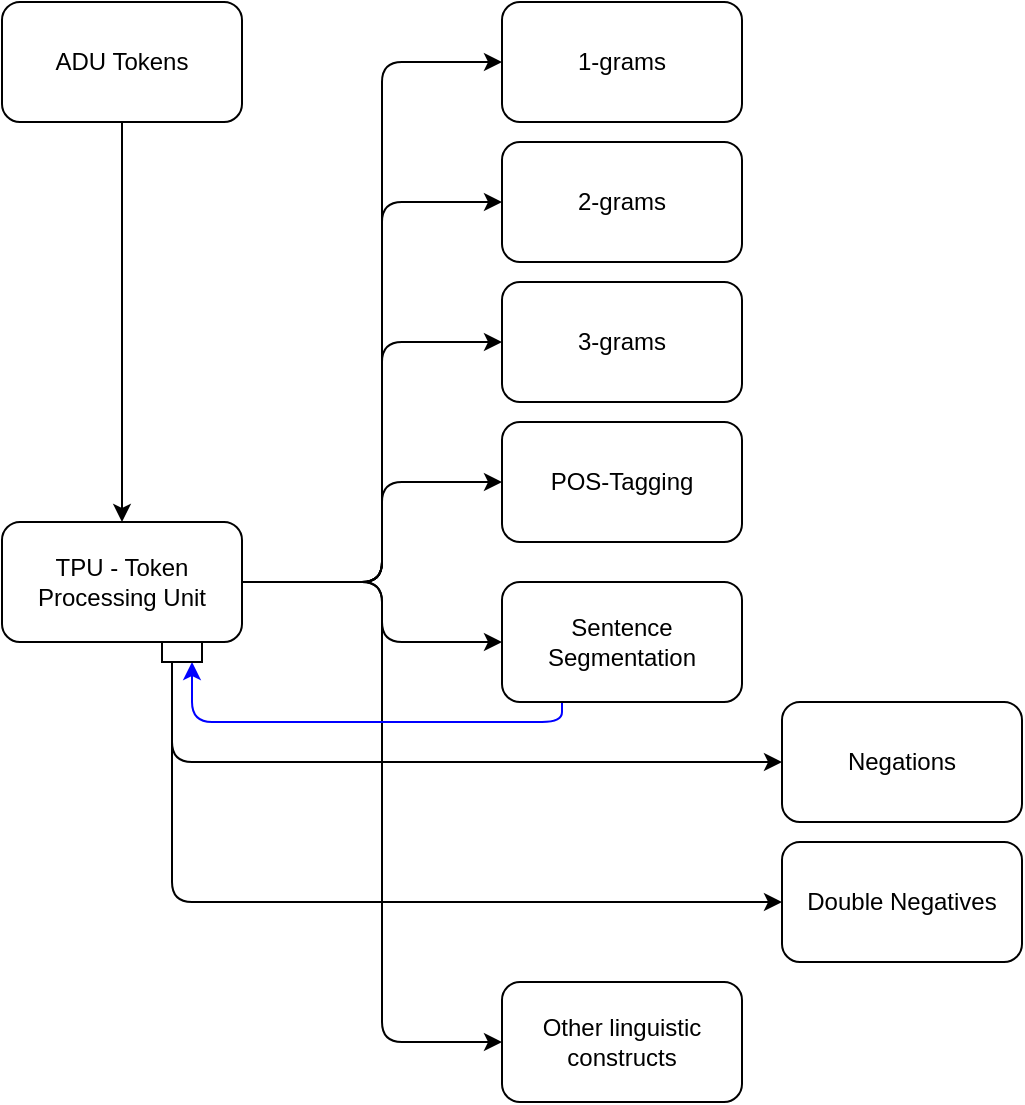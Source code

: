 <mxfile>
    <diagram id="uqJZNmp8a4TuKzTAJU4M" name="Pipeline">
        <mxGraphModel dx="564" dy="427" grid="1" gridSize="10" guides="1" tooltips="1" connect="1" arrows="1" fold="1" page="1" pageScale="1" pageWidth="800" pageHeight="600" math="0" shadow="0">
            <root>
                <mxCell id="0"/>
                <mxCell id="1" parent="0"/>
                <mxCell id="13" style="edgeStyle=none;html=1;exitX=0.5;exitY=1;exitDx=0;exitDy=0;entryX=0.5;entryY=0;entryDx=0;entryDy=0;" parent="1" source="5" target="6" edge="1">
                    <mxGeometry relative="1" as="geometry"/>
                </mxCell>
                <mxCell id="5" value="ADU Tokens" style="rounded=1;whiteSpace=wrap;html=1;" parent="1" vertex="1">
                    <mxGeometry x="10" y="10" width="120" height="60" as="geometry"/>
                </mxCell>
                <mxCell id="14" style="edgeStyle=none;html=1;exitX=1;exitY=0.5;exitDx=0;exitDy=0;entryX=0;entryY=0.5;entryDx=0;entryDy=0;" parent="1" source="6" target="7" edge="1">
                    <mxGeometry relative="1" as="geometry">
                        <Array as="points">
                            <mxPoint x="200" y="300"/>
                            <mxPoint x="200" y="40"/>
                        </Array>
                    </mxGeometry>
                </mxCell>
                <mxCell id="17" style="edgeStyle=none;html=1;entryX=0;entryY=0.5;entryDx=0;entryDy=0;" parent="1" target="8" edge="1">
                    <mxGeometry relative="1" as="geometry">
                        <mxPoint x="130" y="300" as="sourcePoint"/>
                        <Array as="points">
                            <mxPoint x="200" y="300"/>
                            <mxPoint x="200" y="110"/>
                        </Array>
                    </mxGeometry>
                </mxCell>
                <mxCell id="18" style="edgeStyle=none;html=1;exitX=1;exitY=0.5;exitDx=0;exitDy=0;entryX=0;entryY=0.5;entryDx=0;entryDy=0;" parent="1" source="6" target="9" edge="1">
                    <mxGeometry relative="1" as="geometry">
                        <Array as="points">
                            <mxPoint x="200" y="300"/>
                            <mxPoint x="200" y="180"/>
                        </Array>
                    </mxGeometry>
                </mxCell>
                <mxCell id="19" style="edgeStyle=none;html=1;exitX=1;exitY=0.5;exitDx=0;exitDy=0;entryX=0;entryY=0.5;entryDx=0;entryDy=0;" parent="1" source="6" target="10" edge="1">
                    <mxGeometry relative="1" as="geometry">
                        <Array as="points">
                            <mxPoint x="200" y="300"/>
                            <mxPoint x="200" y="250"/>
                        </Array>
                    </mxGeometry>
                </mxCell>
                <mxCell id="21" style="edgeStyle=none;html=1;exitX=1;exitY=0.5;exitDx=0;exitDy=0;entryX=0;entryY=0.5;entryDx=0;entryDy=0;" parent="1" source="6" target="12" edge="1">
                    <mxGeometry relative="1" as="geometry">
                        <Array as="points">
                            <mxPoint x="200" y="300"/>
                            <mxPoint x="200" y="530"/>
                        </Array>
                    </mxGeometry>
                </mxCell>
                <mxCell id="26" style="edgeStyle=none;html=1;exitX=1;exitY=0.5;exitDx=0;exitDy=0;entryX=0;entryY=0.5;entryDx=0;entryDy=0;" parent="1" source="6" target="25" edge="1">
                    <mxGeometry relative="1" as="geometry">
                        <Array as="points">
                            <mxPoint x="200" y="300"/>
                            <mxPoint x="200" y="330"/>
                        </Array>
                    </mxGeometry>
                </mxCell>
                <mxCell id="6" value="TPU - Token Processing Unit" style="rounded=1;whiteSpace=wrap;html=1;" parent="1" vertex="1">
                    <mxGeometry x="10" y="270" width="120" height="60" as="geometry"/>
                </mxCell>
                <mxCell id="7" value="1-grams" style="rounded=1;whiteSpace=wrap;html=1;" parent="1" vertex="1">
                    <mxGeometry x="260" y="10" width="120" height="60" as="geometry"/>
                </mxCell>
                <mxCell id="8" value="2-grams" style="rounded=1;whiteSpace=wrap;html=1;" parent="1" vertex="1">
                    <mxGeometry x="260" y="80" width="120" height="60" as="geometry"/>
                </mxCell>
                <mxCell id="9" value="3-grams" style="rounded=1;whiteSpace=wrap;html=1;" parent="1" vertex="1">
                    <mxGeometry x="260" y="150" width="120" height="60" as="geometry"/>
                </mxCell>
                <mxCell id="10" value="POS-Tagging" style="rounded=1;whiteSpace=wrap;html=1;" parent="1" vertex="1">
                    <mxGeometry x="260" y="220" width="120" height="60" as="geometry"/>
                </mxCell>
                <mxCell id="11" value="Double Negatives" style="rounded=1;whiteSpace=wrap;html=1;" parent="1" vertex="1">
                    <mxGeometry x="400" y="430" width="120" height="60" as="geometry"/>
                </mxCell>
                <mxCell id="12" value="Other linguistic constructs" style="rounded=1;whiteSpace=wrap;html=1;" parent="1" vertex="1">
                    <mxGeometry x="260" y="500" width="120" height="60" as="geometry"/>
                </mxCell>
                <mxCell id="22" value="Negations" style="whiteSpace=wrap;html=1;rounded=1;" parent="1" vertex="1">
                    <mxGeometry x="400" y="360" width="120" height="60" as="geometry"/>
                </mxCell>
                <mxCell id="36" style="edgeStyle=none;html=1;exitX=0.25;exitY=1;exitDx=0;exitDy=0;entryX=0.75;entryY=1;entryDx=0;entryDy=0;startArrow=none;startFill=0;strokeColor=#0000FF;" parent="1" source="25" target="34" edge="1">
                    <mxGeometry relative="1" as="geometry">
                        <Array as="points">
                            <mxPoint x="290" y="370"/>
                            <mxPoint x="105" y="370"/>
                        </Array>
                    </mxGeometry>
                </mxCell>
                <mxCell id="25" value="Sentence Segmentation" style="rounded=1;whiteSpace=wrap;html=1;" parent="1" vertex="1">
                    <mxGeometry x="260" y="300" width="120" height="60" as="geometry"/>
                </mxCell>
                <mxCell id="37" style="edgeStyle=none;html=1;exitX=0.25;exitY=1;exitDx=0;exitDy=0;entryX=0;entryY=0.5;entryDx=0;entryDy=0;startArrow=none;startFill=0;strokeColor=#000000;" parent="1" source="34" target="22" edge="1">
                    <mxGeometry relative="1" as="geometry">
                        <Array as="points">
                            <mxPoint x="95" y="390"/>
                        </Array>
                    </mxGeometry>
                </mxCell>
                <mxCell id="38" style="edgeStyle=none;html=1;exitX=0.25;exitY=1;exitDx=0;exitDy=0;entryX=0;entryY=0.5;entryDx=0;entryDy=0;startArrow=none;startFill=0;strokeColor=#000000;" parent="1" source="34" target="11" edge="1">
                    <mxGeometry relative="1" as="geometry">
                        <Array as="points">
                            <mxPoint x="95" y="460"/>
                        </Array>
                    </mxGeometry>
                </mxCell>
                <mxCell id="34" value="" style="rounded=0;whiteSpace=wrap;html=1;" parent="1" vertex="1">
                    <mxGeometry x="90" y="330" width="20" height="10" as="geometry"/>
                </mxCell>
            </root>
        </mxGraphModel>
    </diagram>
    <diagram id="T0-Kz0ja3RAqwjx28YXc" name="N-Gram structure">
        <mxGraphModel dx="940" dy="712" grid="1" gridSize="10" guides="1" tooltips="1" connect="1" arrows="1" fold="1" page="1" pageScale="1" pageWidth="800" pageHeight="600" background="#ffffff" math="0" shadow="0">
            <root>
                <mxCell id="WsW7DvJNOSNspjHW9rBw-0"/>
                <mxCell id="WsW7DvJNOSNspjHW9rBw-1" parent="WsW7DvJNOSNspjHW9rBw-0"/>
                <mxCell id="WsW7DvJNOSNspjHW9rBw-37" style="edgeStyle=none;html=1;exitX=0.5;exitY=1;exitDx=0;exitDy=0;entryX=0.5;entryY=0;entryDx=0;entryDy=0;endArrow=none;endFill=0;" parent="WsW7DvJNOSNspjHW9rBw-1" source="WsW7DvJNOSNspjHW9rBw-6" target="WsW7DvJNOSNspjHW9rBw-7" edge="1">
                    <mxGeometry relative="1" as="geometry"/>
                </mxCell>
                <mxCell id="WsW7DvJNOSNspjHW9rBw-38" style="edgeStyle=none;html=1;exitX=0.5;exitY=1;exitDx=0;exitDy=0;entryX=0.5;entryY=0;entryDx=0;entryDy=0;endArrow=none;endFill=0;" parent="WsW7DvJNOSNspjHW9rBw-1" source="WsW7DvJNOSNspjHW9rBw-6" target="WsW7DvJNOSNspjHW9rBw-9" edge="1">
                    <mxGeometry relative="1" as="geometry"/>
                </mxCell>
                <mxCell id="WsW7DvJNOSNspjHW9rBw-39" style="edgeStyle=none;html=1;exitX=0.5;exitY=1;exitDx=0;exitDy=0;entryX=0.5;entryY=0;entryDx=0;entryDy=0;endArrow=none;endFill=0;" parent="WsW7DvJNOSNspjHW9rBw-1" source="WsW7DvJNOSNspjHW9rBw-6" target="WsW7DvJNOSNspjHW9rBw-13" edge="1">
                    <mxGeometry relative="1" as="geometry"/>
                </mxCell>
                <mxCell id="WsW7DvJNOSNspjHW9rBw-6" value="token: &quot;&quot;&lt;br&gt;level: 0&lt;br&gt;freq: 0" style="ellipse;whiteSpace=wrap;html=1;aspect=fixed;" parent="WsW7DvJNOSNspjHW9rBw-1" vertex="1">
                    <mxGeometry x="480" y="20" width="80" height="80" as="geometry"/>
                </mxCell>
                <mxCell id="WsW7DvJNOSNspjHW9rBw-40" style="edgeStyle=none;html=1;exitX=0.5;exitY=1;exitDx=0;exitDy=0;entryX=0.5;entryY=0;entryDx=0;entryDy=0;endArrow=none;endFill=0;" parent="WsW7DvJNOSNspjHW9rBw-1" source="WsW7DvJNOSNspjHW9rBw-7" target="WsW7DvJNOSNspjHW9rBw-8" edge="1">
                    <mxGeometry relative="1" as="geometry"/>
                </mxCell>
                <mxCell id="WsW7DvJNOSNspjHW9rBw-41" style="edgeStyle=none;html=1;exitX=0.5;exitY=1;exitDx=0;exitDy=0;entryX=0.5;entryY=0;entryDx=0;entryDy=0;endArrow=none;endFill=0;" parent="WsW7DvJNOSNspjHW9rBw-1" source="WsW7DvJNOSNspjHW9rBw-7" target="WsW7DvJNOSNspjHW9rBw-36" edge="1">
                    <mxGeometry relative="1" as="geometry"/>
                </mxCell>
                <mxCell id="WsW7DvJNOSNspjHW9rBw-7" value="token: &quot;Simple&quot;&lt;br&gt;level: 1&lt;br&gt;freq: 2" style="ellipse;whiteSpace=wrap;html=1;aspect=fixed;" parent="WsW7DvJNOSNspjHW9rBw-1" vertex="1">
                    <mxGeometry x="360" y="140" width="80" height="80" as="geometry"/>
                </mxCell>
                <mxCell id="WsW7DvJNOSNspjHW9rBw-43" style="edgeStyle=none;html=1;exitX=0.5;exitY=1;exitDx=0;exitDy=0;endArrow=none;endFill=0;" parent="WsW7DvJNOSNspjHW9rBw-1" source="WsW7DvJNOSNspjHW9rBw-8" target="WsW7DvJNOSNspjHW9rBw-12" edge="1">
                    <mxGeometry relative="1" as="geometry"/>
                </mxCell>
                <mxCell id="WsW7DvJNOSNspjHW9rBw-8" value="token: &quot;Trie&quot;&lt;br&gt;level: 2&lt;br&gt;freq: 1" style="ellipse;whiteSpace=wrap;html=1;aspect=fixed;" parent="WsW7DvJNOSNspjHW9rBw-1" vertex="1">
                    <mxGeometry x="300" y="260" width="80" height="80" as="geometry"/>
                </mxCell>
                <mxCell id="WsW7DvJNOSNspjHW9rBw-42" style="edgeStyle=none;html=1;exitX=0.5;exitY=1;exitDx=0;exitDy=0;entryX=0.5;entryY=0;entryDx=0;entryDy=0;endArrow=none;endFill=0;" parent="WsW7DvJNOSNspjHW9rBw-1" source="WsW7DvJNOSNspjHW9rBw-9" target="WsW7DvJNOSNspjHW9rBw-10" edge="1">
                    <mxGeometry relative="1" as="geometry"/>
                </mxCell>
                <mxCell id="WsW7DvJNOSNspjHW9rBw-9" value="token: &quot;Trie&quot;&lt;br&gt;level: 1&lt;br&gt;freq: 1" style="ellipse;whiteSpace=wrap;html=1;aspect=fixed;" parent="WsW7DvJNOSNspjHW9rBw-1" vertex="1">
                    <mxGeometry x="480" y="140" width="80" height="80" as="geometry"/>
                </mxCell>
                <mxCell id="WsW7DvJNOSNspjHW9rBw-10" value="token: &quot;Example&quot;&lt;br&gt;level: 2&lt;br&gt;freq: 1" style="ellipse;whiteSpace=wrap;html=1;aspect=fixed;" parent="WsW7DvJNOSNspjHW9rBw-1" vertex="1">
                    <mxGeometry x="540" y="260" width="80" height="80" as="geometry"/>
                </mxCell>
                <mxCell id="WsW7DvJNOSNspjHW9rBw-12" value="token: &quot;Example&quot;&lt;br&gt;level: 3&lt;br&gt;freq: 1" style="ellipse;whiteSpace=wrap;html=1;aspect=fixed;" parent="WsW7DvJNOSNspjHW9rBw-1" vertex="1">
                    <mxGeometry x="300" y="380" width="80" height="80" as="geometry"/>
                </mxCell>
                <mxCell id="WsW7DvJNOSNspjHW9rBw-13" value="token: &quot;Example&quot;&lt;br&gt;level: 1&lt;br&gt;freq: 2" style="ellipse;whiteSpace=wrap;html=1;aspect=fixed;" parent="WsW7DvJNOSNspjHW9rBw-1" vertex="1">
                    <mxGeometry x="600" y="140" width="80" height="80" as="geometry"/>
                </mxCell>
                <mxCell id="WsW7DvJNOSNspjHW9rBw-36" value="token: &quot;Example&quot;&lt;br&gt;level: 2&lt;br&gt;freq: 1" style="ellipse;whiteSpace=wrap;html=1;aspect=fixed;" parent="WsW7DvJNOSNspjHW9rBw-1" vertex="1">
                    <mxGeometry x="420" y="260" width="80" height="80" as="geometry"/>
                </mxCell>
                <mxCell id="WsW7DvJNOSNspjHW9rBw-45" value="1-grams" style="swimlane;direction=south;startSize=55;fillColor=#dae8fc;strokeColor=#6c8ebf;" parent="WsW7DvJNOSNspjHW9rBw-1" vertex="1">
                    <mxGeometry x="280" y="130" width="465" height="100" as="geometry"/>
                </mxCell>
                <mxCell id="WsW7DvJNOSNspjHW9rBw-46" value="2-grams" style="swimlane;direction=south;startSize=55;fillColor=#d5e8d4;strokeColor=#82b366;" parent="WsW7DvJNOSNspjHW9rBw-1" vertex="1">
                    <mxGeometry x="280" y="250" width="465" height="100" as="geometry"/>
                </mxCell>
                <mxCell id="WsW7DvJNOSNspjHW9rBw-47" value="3-grams" style="swimlane;direction=south;startSize=55;fillColor=#ffe6cc;strokeColor=#d79b00;" parent="WsW7DvJNOSNspjHW9rBw-1" vertex="1">
                    <mxGeometry x="280" y="370" width="465" height="100" as="geometry"/>
                </mxCell>
                <mxCell id="WsW7DvJNOSNspjHW9rBw-57" style="edgeStyle=none;html=1;exitX=0.5;exitY=1;exitDx=0;exitDy=0;entryX=0.5;entryY=0;entryDx=0;entryDy=0;endArrow=classic;endFill=1;" parent="WsW7DvJNOSNspjHW9rBw-1" source="WsW7DvJNOSNspjHW9rBw-48" target="WsW7DvJNOSNspjHW9rBw-53" edge="1">
                    <mxGeometry relative="1" as="geometry"/>
                </mxCell>
                <mxCell id="WsW7DvJNOSNspjHW9rBw-58" value="root" style="edgeLabel;html=1;align=center;verticalAlign=middle;resizable=0;points=[];" parent="WsW7DvJNOSNspjHW9rBw-57" vertex="1" connectable="0">
                    <mxGeometry x="-0.168" relative="1" as="geometry">
                        <mxPoint y="-1" as="offset"/>
                    </mxGeometry>
                </mxCell>
                <mxCell id="WsW7DvJNOSNspjHW9rBw-48" value="Trie" style="swimlane;fontStyle=1;align=center;verticalAlign=top;childLayout=stackLayout;horizontal=1;startSize=26;horizontalStack=0;resizeParent=1;resizeParentMax=0;resizeLast=0;collapsible=1;marginBottom=0;" parent="WsW7DvJNOSNspjHW9rBw-1" vertex="1">
                    <mxGeometry x="10" y="10" width="140" height="86" as="geometry"/>
                </mxCell>
                <mxCell id="WsW7DvJNOSNspjHW9rBw-50" value="" style="line;strokeWidth=1;fillColor=none;align=left;verticalAlign=middle;spacingTop=-1;spacingLeft=3;spacingRight=3;rotatable=0;labelPosition=right;points=[];portConstraint=eastwest;" parent="WsW7DvJNOSNspjHW9rBw-48" vertex="1">
                    <mxGeometry y="26" width="140" height="8" as="geometry"/>
                </mxCell>
                <mxCell id="WsW7DvJNOSNspjHW9rBw-51" value="+ insert_tokens(string[])" style="text;strokeColor=none;fillColor=none;align=left;verticalAlign=top;spacingLeft=4;spacingRight=4;overflow=hidden;rotatable=0;points=[[0,0.5],[1,0.5]];portConstraint=eastwest;" parent="WsW7DvJNOSNspjHW9rBw-48" vertex="1">
                    <mxGeometry y="34" width="140" height="26" as="geometry"/>
                </mxCell>
                <mxCell id="WsW7DvJNOSNspjHW9rBw-52" value="+ search(string[])" style="text;strokeColor=none;fillColor=none;align=left;verticalAlign=top;spacingLeft=4;spacingRight=4;overflow=hidden;rotatable=0;points=[[0,0.5],[1,0.5]];portConstraint=eastwest;" parent="WsW7DvJNOSNspjHW9rBw-48" vertex="1">
                    <mxGeometry y="60" width="140" height="26" as="geometry"/>
                </mxCell>
                <mxCell id="WsW7DvJNOSNspjHW9rBw-53" value="TrieNode" style="swimlane;fontStyle=1;align=center;verticalAlign=top;childLayout=stackLayout;horizontal=1;startSize=26;horizontalStack=0;resizeParent=1;resizeParentMax=0;resizeLast=0;collapsible=1;marginBottom=0;" parent="WsW7DvJNOSNspjHW9rBw-1" vertex="1">
                    <mxGeometry x="10" y="136" width="140" height="164" as="geometry"/>
                </mxCell>
                <mxCell id="WsW7DvJNOSNspjHW9rBw-25" value="+ token: string" style="text;strokeColor=none;fillColor=none;align=left;verticalAlign=top;spacingLeft=4;spacingRight=4;overflow=hidden;rotatable=0;points=[[0,0.5],[1,0.5]];portConstraint=eastwest;" parent="WsW7DvJNOSNspjHW9rBw-53" vertex="1">
                    <mxGeometry y="26" width="140" height="26" as="geometry"/>
                </mxCell>
                <mxCell id="WsW7DvJNOSNspjHW9rBw-28" value="+ level: int" style="text;strokeColor=none;fillColor=none;align=left;verticalAlign=top;spacingLeft=4;spacingRight=4;overflow=hidden;rotatable=0;points=[[0,0.5],[1,0.5]];portConstraint=eastwest;" parent="WsW7DvJNOSNspjHW9rBw-53" vertex="1">
                    <mxGeometry y="52" width="140" height="26" as="geometry"/>
                </mxCell>
                <mxCell id="WsW7DvJNOSNspjHW9rBw-26" value="+ freq: int" style="text;strokeColor=none;fillColor=none;align=left;verticalAlign=top;spacingLeft=4;spacingRight=4;overflow=hidden;rotatable=0;points=[[0,0.5],[1,0.5]];portConstraint=eastwest;" parent="WsW7DvJNOSNspjHW9rBw-53" vertex="1">
                    <mxGeometry y="78" width="140" height="26" as="geometry"/>
                </mxCell>
                <mxCell id="WsW7DvJNOSNspjHW9rBw-54" value="" style="line;strokeWidth=1;fillColor=none;align=left;verticalAlign=middle;spacingTop=-1;spacingLeft=3;spacingRight=3;rotatable=0;labelPosition=right;points=[];portConstraint=eastwest;" parent="WsW7DvJNOSNspjHW9rBw-53" vertex="1">
                    <mxGeometry y="104" width="140" height="8" as="geometry"/>
                </mxCell>
                <mxCell id="WsW7DvJNOSNspjHW9rBw-55" value="+ insert(str): TrieNode" style="text;strokeColor=none;fillColor=none;align=left;verticalAlign=top;spacingLeft=4;spacingRight=4;overflow=hidden;rotatable=0;points=[[0,0.5],[1,0.5]];portConstraint=eastwest;" parent="WsW7DvJNOSNspjHW9rBw-53" vertex="1">
                    <mxGeometry y="112" width="140" height="26" as="geometry"/>
                </mxCell>
                <mxCell id="WsW7DvJNOSNspjHW9rBw-56" value="+ update_freq()" style="text;strokeColor=none;fillColor=none;align=left;verticalAlign=top;spacingLeft=4;spacingRight=4;overflow=hidden;rotatable=0;points=[[0,0.5],[1,0.5]];portConstraint=eastwest;" parent="WsW7DvJNOSNspjHW9rBw-53" vertex="1">
                    <mxGeometry y="138" width="140" height="26" as="geometry"/>
                </mxCell>
                <mxCell id="WsW7DvJNOSNspjHW9rBw-60" style="edgeStyle=none;html=1;exitX=1;exitY=0.5;exitDx=0;exitDy=0;endArrow=classic;endFill=1;entryX=1;entryY=0.5;entryDx=0;entryDy=0;" parent="WsW7DvJNOSNspjHW9rBw-53" source="WsW7DvJNOSNspjHW9rBw-25" target="WsW7DvJNOSNspjHW9rBw-26" edge="1">
                    <mxGeometry relative="1" as="geometry">
                        <mxPoint x="90" y="184" as="targetPoint"/>
                        <Array as="points">
                            <mxPoint x="170" y="39"/>
                            <mxPoint x="170" y="91"/>
                        </Array>
                    </mxGeometry>
                </mxCell>
                <mxCell id="WsW7DvJNOSNspjHW9rBw-61" value="children" style="edgeLabel;html=1;align=center;verticalAlign=middle;resizable=0;points=[];" parent="WsW7DvJNOSNspjHW9rBw-60" vertex="1" connectable="0">
                    <mxGeometry x="0.358" relative="1" as="geometry">
                        <mxPoint y="-20" as="offset"/>
                    </mxGeometry>
                </mxCell>
                <mxCell id="IQNZViOgP8AeNQZ3IH88-6" style="edgeStyle=none;html=1;exitX=0.5;exitY=0;exitDx=0;exitDy=0;entryX=0.5;entryY=0;entryDx=0;entryDy=0;" parent="WsW7DvJNOSNspjHW9rBw-1" source="IQNZViOgP8AeNQZ3IH88-1" target="IQNZViOgP8AeNQZ3IH88-5" edge="1">
                    <mxGeometry relative="1" as="geometry">
                        <mxPoint x="470" y="520" as="targetPoint"/>
                        <Array as="points">
                            <mxPoint x="380" y="530"/>
                            <mxPoint x="513" y="530"/>
                        </Array>
                    </mxGeometry>
                </mxCell>
                <mxCell id="IQNZViOgP8AeNQZ3IH88-1" value="&quot;Simple Trie Example&quot;" style="rounded=1;whiteSpace=wrap;html=1;" parent="WsW7DvJNOSNspjHW9rBw-1" vertex="1">
                    <mxGeometry x="300" y="540" width="160" height="60" as="geometry"/>
                </mxCell>
                <mxCell id="IQNZViOgP8AeNQZ3IH88-7" style="edgeStyle=none;html=1;exitX=0.5;exitY=0;exitDx=0;exitDy=0;entryX=0.5;entryY=0;entryDx=0;entryDy=0;" parent="WsW7DvJNOSNspjHW9rBw-1" source="IQNZViOgP8AeNQZ3IH88-3" target="IQNZViOgP8AeNQZ3IH88-5" edge="1">
                    <mxGeometry relative="1" as="geometry">
                        <mxPoint x="510" y="510" as="targetPoint"/>
                        <Array as="points">
                            <mxPoint x="640" y="530"/>
                            <mxPoint x="513" y="530"/>
                        </Array>
                    </mxGeometry>
                </mxCell>
                <mxCell id="IQNZViOgP8AeNQZ3IH88-3" value="&quot;Simple Example&quot;" style="rounded=1;whiteSpace=wrap;html=1;" parent="WsW7DvJNOSNspjHW9rBw-1" vertex="1">
                    <mxGeometry x="560" y="540" width="160" height="60" as="geometry"/>
                </mxCell>
                <mxCell id="IQNZViOgP8AeNQZ3IH88-5" value="Trie" style="swimlane;direction=west;" parent="WsW7DvJNOSNspjHW9rBw-1" vertex="1">
                    <mxGeometry x="262.5" width="500" height="510" as="geometry"/>
                </mxCell>
            </root>
        </mxGraphModel>
    </diagram>
</mxfile>